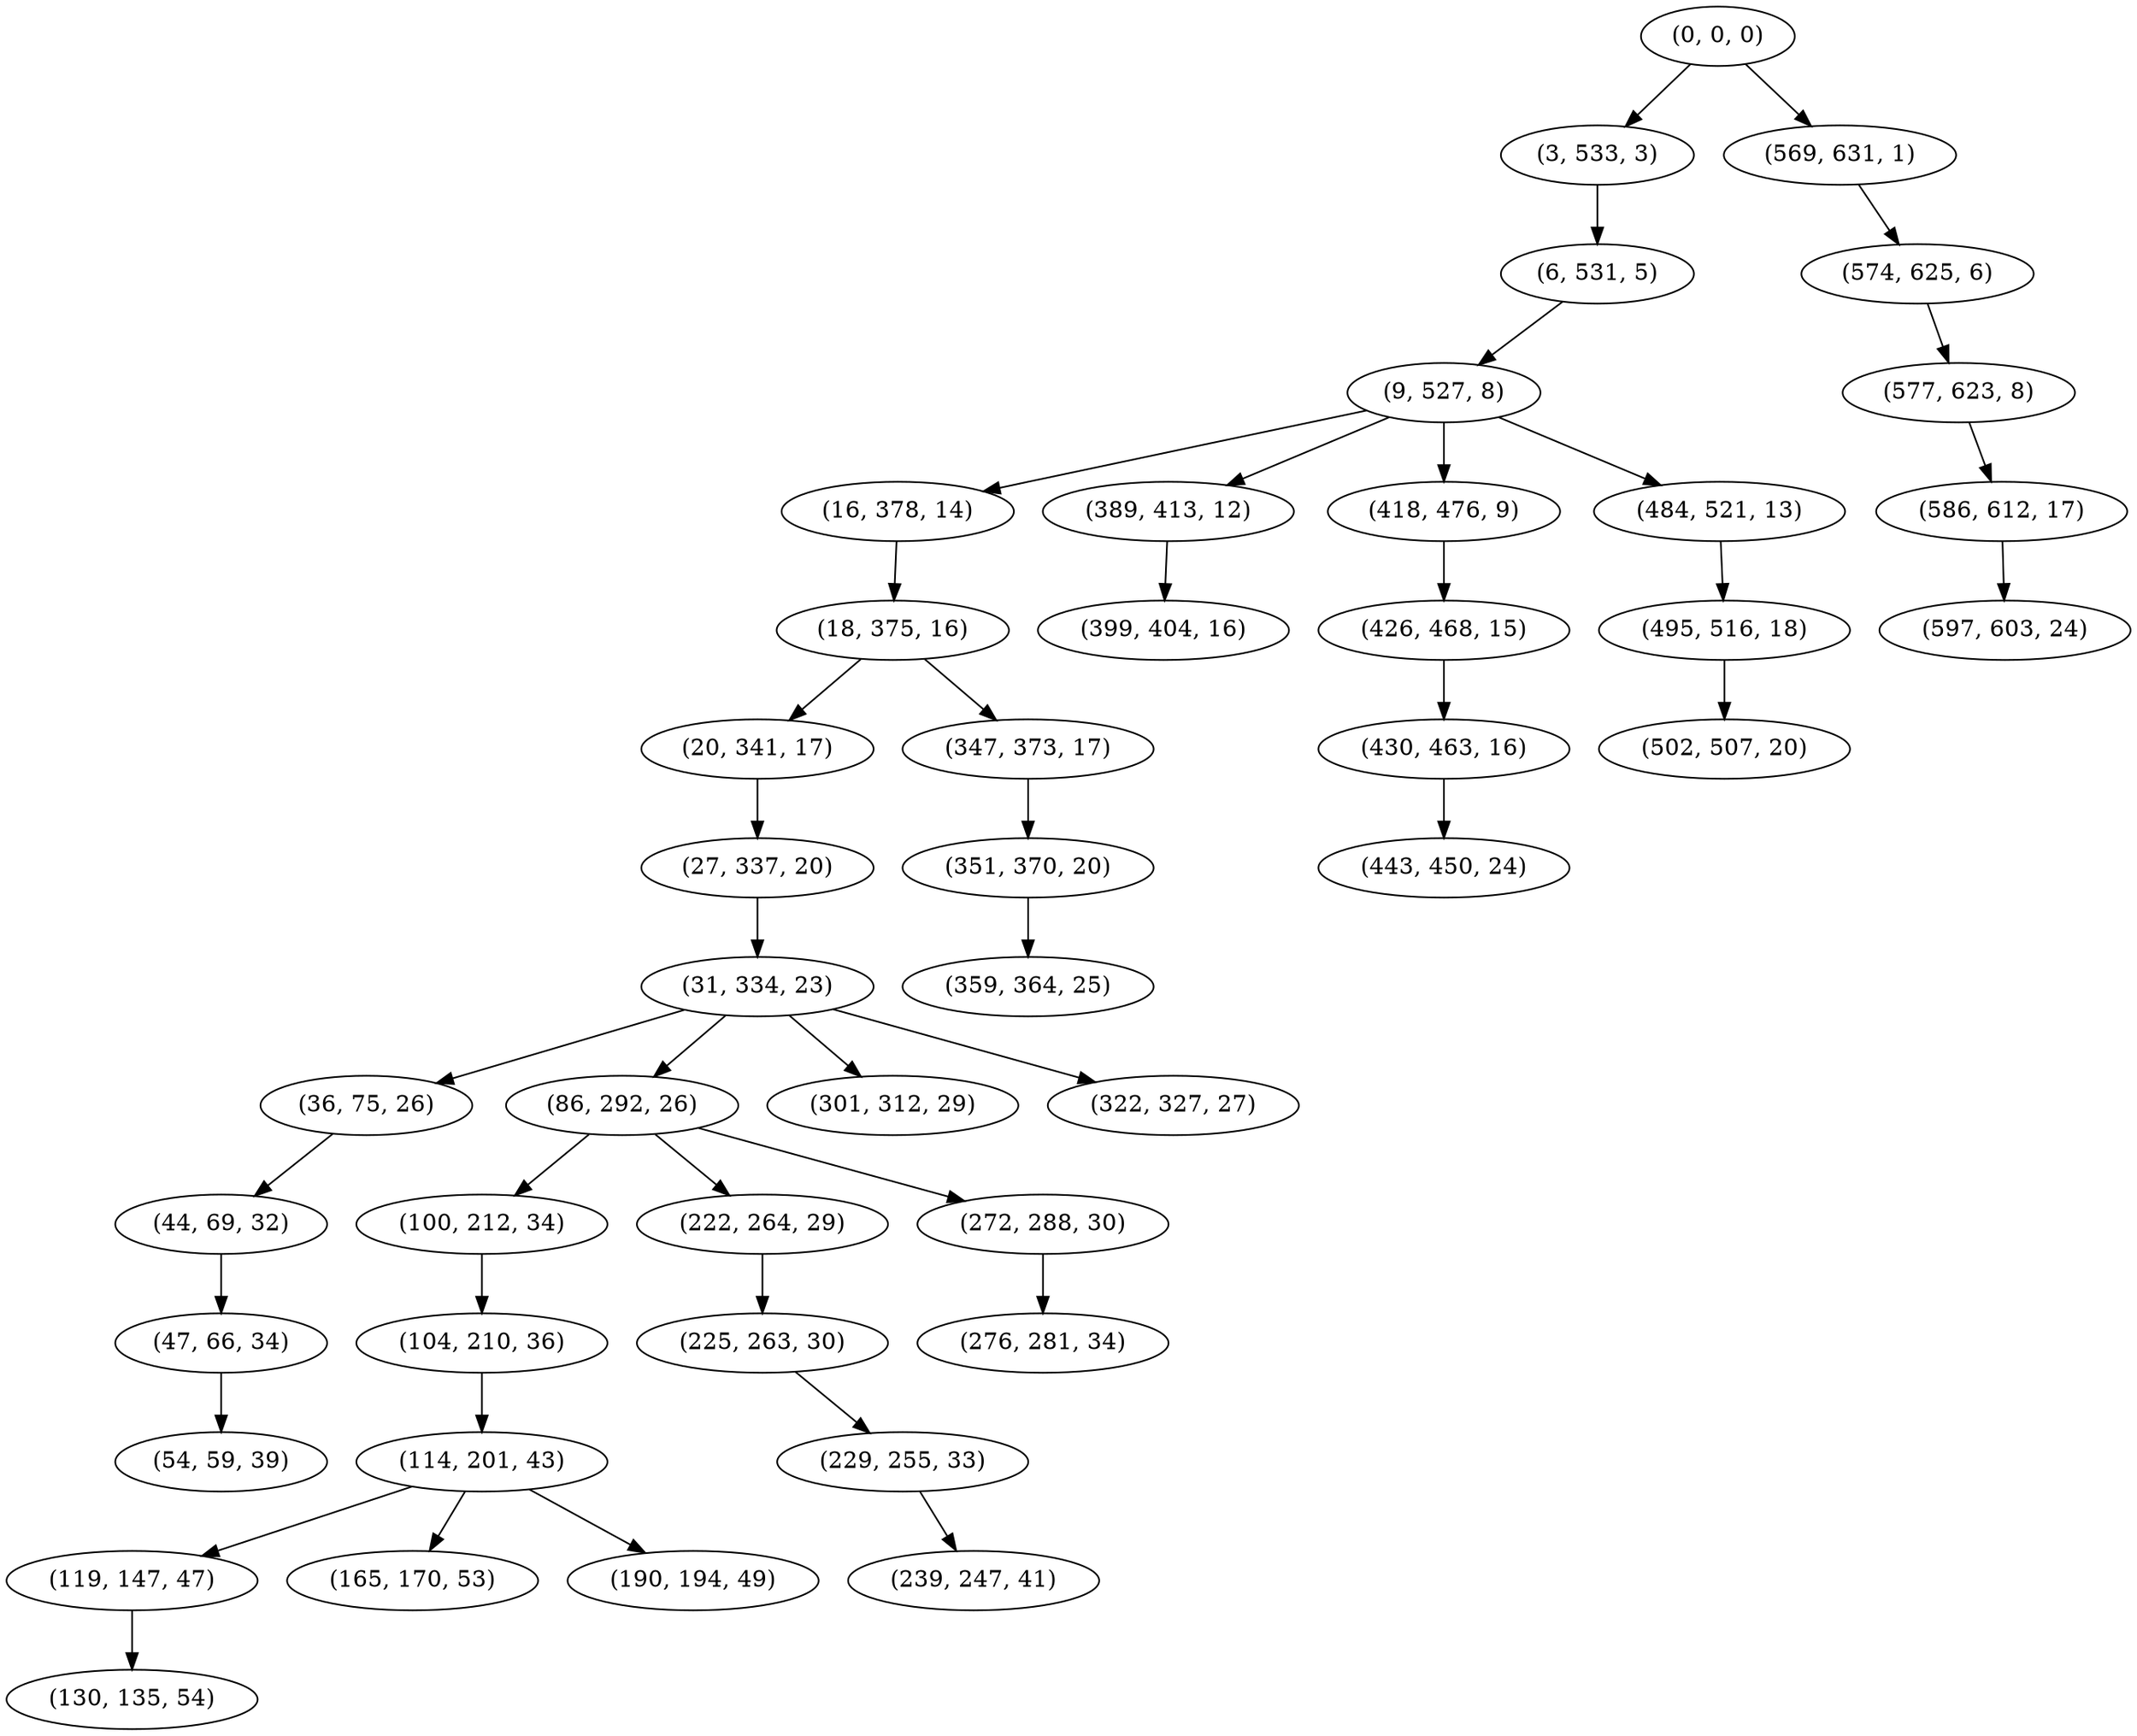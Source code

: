 digraph tree {
    "(0, 0, 0)";
    "(3, 533, 3)";
    "(6, 531, 5)";
    "(9, 527, 8)";
    "(16, 378, 14)";
    "(18, 375, 16)";
    "(20, 341, 17)";
    "(27, 337, 20)";
    "(31, 334, 23)";
    "(36, 75, 26)";
    "(44, 69, 32)";
    "(47, 66, 34)";
    "(54, 59, 39)";
    "(86, 292, 26)";
    "(100, 212, 34)";
    "(104, 210, 36)";
    "(114, 201, 43)";
    "(119, 147, 47)";
    "(130, 135, 54)";
    "(165, 170, 53)";
    "(190, 194, 49)";
    "(222, 264, 29)";
    "(225, 263, 30)";
    "(229, 255, 33)";
    "(239, 247, 41)";
    "(272, 288, 30)";
    "(276, 281, 34)";
    "(301, 312, 29)";
    "(322, 327, 27)";
    "(347, 373, 17)";
    "(351, 370, 20)";
    "(359, 364, 25)";
    "(389, 413, 12)";
    "(399, 404, 16)";
    "(418, 476, 9)";
    "(426, 468, 15)";
    "(430, 463, 16)";
    "(443, 450, 24)";
    "(484, 521, 13)";
    "(495, 516, 18)";
    "(502, 507, 20)";
    "(569, 631, 1)";
    "(574, 625, 6)";
    "(577, 623, 8)";
    "(586, 612, 17)";
    "(597, 603, 24)";
    "(0, 0, 0)" -> "(3, 533, 3)";
    "(0, 0, 0)" -> "(569, 631, 1)";
    "(3, 533, 3)" -> "(6, 531, 5)";
    "(6, 531, 5)" -> "(9, 527, 8)";
    "(9, 527, 8)" -> "(16, 378, 14)";
    "(9, 527, 8)" -> "(389, 413, 12)";
    "(9, 527, 8)" -> "(418, 476, 9)";
    "(9, 527, 8)" -> "(484, 521, 13)";
    "(16, 378, 14)" -> "(18, 375, 16)";
    "(18, 375, 16)" -> "(20, 341, 17)";
    "(18, 375, 16)" -> "(347, 373, 17)";
    "(20, 341, 17)" -> "(27, 337, 20)";
    "(27, 337, 20)" -> "(31, 334, 23)";
    "(31, 334, 23)" -> "(36, 75, 26)";
    "(31, 334, 23)" -> "(86, 292, 26)";
    "(31, 334, 23)" -> "(301, 312, 29)";
    "(31, 334, 23)" -> "(322, 327, 27)";
    "(36, 75, 26)" -> "(44, 69, 32)";
    "(44, 69, 32)" -> "(47, 66, 34)";
    "(47, 66, 34)" -> "(54, 59, 39)";
    "(86, 292, 26)" -> "(100, 212, 34)";
    "(86, 292, 26)" -> "(222, 264, 29)";
    "(86, 292, 26)" -> "(272, 288, 30)";
    "(100, 212, 34)" -> "(104, 210, 36)";
    "(104, 210, 36)" -> "(114, 201, 43)";
    "(114, 201, 43)" -> "(119, 147, 47)";
    "(114, 201, 43)" -> "(165, 170, 53)";
    "(114, 201, 43)" -> "(190, 194, 49)";
    "(119, 147, 47)" -> "(130, 135, 54)";
    "(222, 264, 29)" -> "(225, 263, 30)";
    "(225, 263, 30)" -> "(229, 255, 33)";
    "(229, 255, 33)" -> "(239, 247, 41)";
    "(272, 288, 30)" -> "(276, 281, 34)";
    "(347, 373, 17)" -> "(351, 370, 20)";
    "(351, 370, 20)" -> "(359, 364, 25)";
    "(389, 413, 12)" -> "(399, 404, 16)";
    "(418, 476, 9)" -> "(426, 468, 15)";
    "(426, 468, 15)" -> "(430, 463, 16)";
    "(430, 463, 16)" -> "(443, 450, 24)";
    "(484, 521, 13)" -> "(495, 516, 18)";
    "(495, 516, 18)" -> "(502, 507, 20)";
    "(569, 631, 1)" -> "(574, 625, 6)";
    "(574, 625, 6)" -> "(577, 623, 8)";
    "(577, 623, 8)" -> "(586, 612, 17)";
    "(586, 612, 17)" -> "(597, 603, 24)";
}
